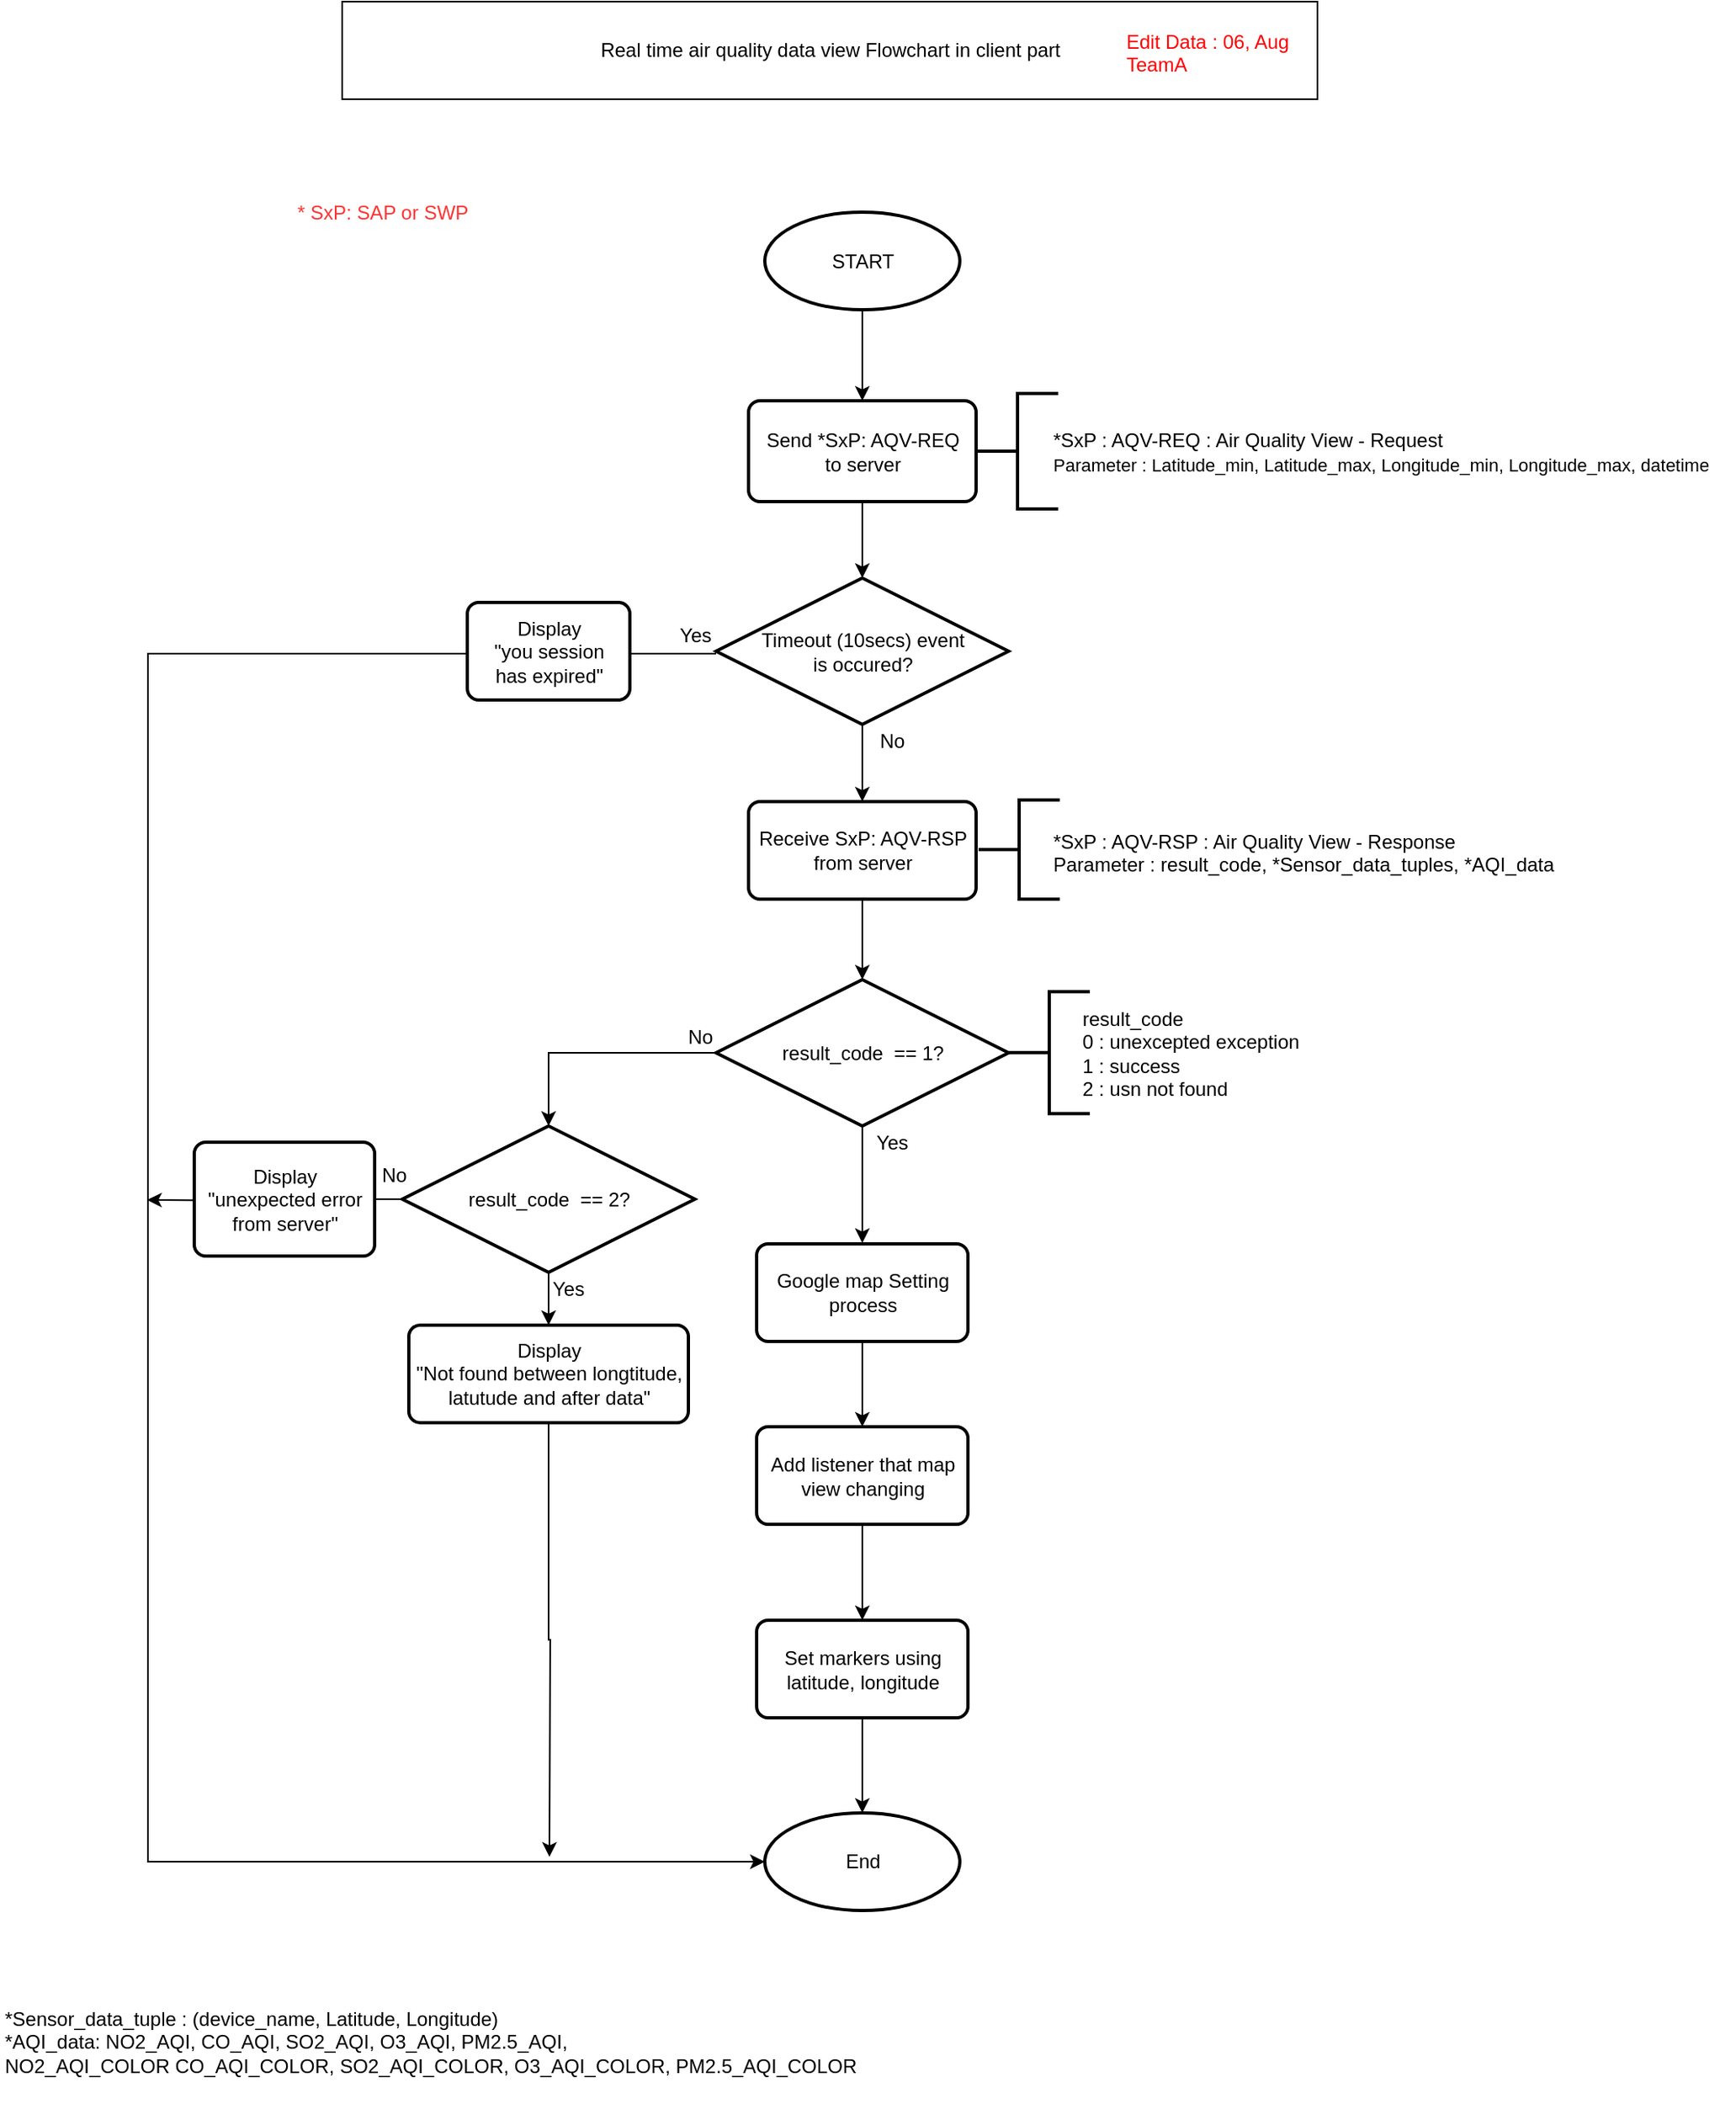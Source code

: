 <mxfile version="11.1.4" type="google"><diagram id="zKcFlnqIXhfhw78mjM92" name="페이지-1"><mxGraphModel dx="1038" dy="3858" grid="1" gridSize="10" guides="1" tooltips="1" connect="1" arrows="1" fold="1" page="1" pageScale="1" pageWidth="1169" pageHeight="1654" math="0" shadow="0"><root><mxCell id="0"/><mxCell id="1" parent="0"/><mxCell id="8ndqW3ZvxEfZNorrivtP-31" value="" style="edgeStyle=orthogonalEdgeStyle;rounded=0;orthogonalLoop=1;jettySize=auto;html=1;" parent="1" source="8ndqW3ZvxEfZNorrivtP-2" target="8ndqW3ZvxEfZNorrivtP-3" edge="1"><mxGeometry relative="1" as="geometry"/></mxCell><mxCell id="8ndqW3ZvxEfZNorrivtP-2" value="START" style="strokeWidth=2;html=1;shape=mxgraph.flowchart.start_1;whiteSpace=wrap;" parent="1" vertex="1"><mxGeometry x="544.5" y="-3161.5" width="120" height="60" as="geometry"/></mxCell><mxCell id="8ndqW3ZvxEfZNorrivtP-3" value="&lt;div&gt;Send *SxP: AQV-REQ&lt;/div&gt;&lt;div&gt;to server&lt;br&gt;&lt;/div&gt;" style="rounded=1;whiteSpace=wrap;html=1;absoluteArcSize=1;arcSize=14;strokeWidth=2;" parent="1" vertex="1"><mxGeometry x="534.5" y="-3045.5" width="140" height="62" as="geometry"/></mxCell><mxCell id="8ndqW3ZvxEfZNorrivtP-4" value="" style="strokeWidth=2;html=1;shape=mxgraph.flowchart.annotation_2;align=left;pointerEvents=1" parent="1" vertex="1"><mxGeometry x="675" y="-3050" width="50" height="71" as="geometry"/></mxCell><mxCell id="8ndqW3ZvxEfZNorrivtP-6" value="" style="edgeStyle=orthogonalEdgeStyle;rounded=0;orthogonalLoop=1;jettySize=auto;html=1;" parent="1" source="8ndqW3ZvxEfZNorrivtP-7" target="8ndqW3ZvxEfZNorrivtP-9" edge="1"><mxGeometry relative="1" as="geometry"/></mxCell><mxCell id="6Absm5cQhGdW7LPre1mj-18" value="" style="edgeStyle=orthogonalEdgeStyle;rounded=0;orthogonalLoop=1;jettySize=auto;html=1;entryX=0;entryY=0.5;entryDx=0;entryDy=0;entryPerimeter=0;" parent="1" source="8ndqW3ZvxEfZNorrivtP-7" target="6Absm5cQhGdW7LPre1mj-26" edge="1"><mxGeometry relative="1" as="geometry"><mxPoint x="544.882" y="-2026.765" as="targetPoint"/><Array as="points"><mxPoint x="165" y="-2890"/><mxPoint x="165" y="-2147"/></Array></mxGeometry></mxCell><mxCell id="8ndqW3ZvxEfZNorrivtP-7" value="&lt;div&gt;Timeout (10secs) event &lt;br&gt;&lt;/div&gt;&lt;div&gt;is occured?&lt;br&gt;&lt;/div&gt;" style="strokeWidth=2;html=1;shape=mxgraph.flowchart.decision;whiteSpace=wrap;" parent="1" vertex="1"><mxGeometry x="514.5" y="-2936.5" width="180" height="90" as="geometry"/></mxCell><mxCell id="8ndqW3ZvxEfZNorrivtP-8" value="" style="edgeStyle=orthogonalEdgeStyle;rounded=0;orthogonalLoop=1;jettySize=auto;html=1;" parent="1" source="8ndqW3ZvxEfZNorrivtP-9" target="8ndqW3ZvxEfZNorrivtP-19" edge="1"><mxGeometry relative="1" as="geometry"/></mxCell><mxCell id="8ndqW3ZvxEfZNorrivtP-9" value="&lt;div&gt;Receive SxP: AQV&lt;span&gt;-RSP&lt;/span&gt;&lt;/div&gt;&lt;div&gt;from server&lt;/div&gt;" style="rounded=1;whiteSpace=wrap;html=1;absoluteArcSize=1;arcSize=14;strokeWidth=2;" parent="1" vertex="1"><mxGeometry x="534.5" y="-2799" width="140" height="60" as="geometry"/></mxCell><mxCell id="8ndqW3ZvxEfZNorrivtP-10" value="" style="strokeWidth=2;html=1;shape=mxgraph.flowchart.annotation_2;align=left;pointerEvents=1" parent="1" vertex="1"><mxGeometry x="676" y="-2800" width="50" height="61" as="geometry"/></mxCell><mxCell id="8ndqW3ZvxEfZNorrivtP-12" value="" style="endArrow=classic;html=1;entryX=0.5;entryY=0;entryDx=0;entryDy=0;entryPerimeter=0;exitX=0.5;exitY=1;exitDx=0;exitDy=0;" parent="1" source="8ndqW3ZvxEfZNorrivtP-3" target="8ndqW3ZvxEfZNorrivtP-7" edge="1"><mxGeometry width="50" height="50" relative="1" as="geometry"><mxPoint x="853.5" y="-3166.5" as="sourcePoint"/><mxPoint x="723.5" y="-3106.5" as="targetPoint"/></mxGeometry></mxCell><mxCell id="8ndqW3ZvxEfZNorrivtP-13" value="No" style="text;html=1;strokeColor=none;fillColor=none;align=center;verticalAlign=middle;whiteSpace=wrap;rounded=0;" parent="1" vertex="1"><mxGeometry x="602.5" y="-2846.5" width="40" height="20" as="geometry"/></mxCell><mxCell id="8ndqW3ZvxEfZNorrivtP-14" value="Yes" style="text;html=1;strokeColor=none;fillColor=none;align=center;verticalAlign=middle;whiteSpace=wrap;rounded=0;" parent="1" vertex="1"><mxGeometry x="481.5" y="-2911.5" width="40" height="20" as="geometry"/></mxCell><mxCell id="8ndqW3ZvxEfZNorrivtP-16" value="*SxP : AQV-RSP : Air Quality View&amp;nbsp;- Response&lt;br&gt;Parameter : result_code, *Sensor_data_tuples, *AQI_data" style="text;html=1;resizable=0;points=[];autosize=1;align=left;verticalAlign=top;spacingTop=-4;" parent="1" vertex="1"><mxGeometry x="719.5" y="-2784.5" width="320" height="30" as="geometry"/></mxCell><mxCell id="8ndqW3ZvxEfZNorrivtP-18" value="" style="edgeStyle=orthogonalEdgeStyle;rounded=0;orthogonalLoop=1;jettySize=auto;html=1;" parent="1" source="8ndqW3ZvxEfZNorrivtP-19" edge="1"><mxGeometry relative="1" as="geometry"><mxPoint x="604.5" y="-2527.5" as="targetPoint"/></mxGeometry></mxCell><mxCell id="6Absm5cQhGdW7LPre1mj-14" value="" style="edgeStyle=orthogonalEdgeStyle;rounded=0;orthogonalLoop=1;jettySize=auto;html=1;entryX=0.5;entryY=0;entryDx=0;entryDy=0;entryPerimeter=0;exitX=0;exitY=0.5;exitDx=0;exitDy=0;exitPerimeter=0;" parent="1" source="8ndqW3ZvxEfZNorrivtP-19" target="6Absm5cQhGdW7LPre1mj-10" edge="1"><mxGeometry relative="1" as="geometry"><mxPoint x="474.5" y="-2644" as="sourcePoint"/><mxPoint x="394.5" y="-2644.5" as="targetPoint"/><Array as="points"><mxPoint x="411.5" y="-2644"/></Array></mxGeometry></mxCell><mxCell id="8ndqW3ZvxEfZNorrivtP-19" value="result_code&amp;nbsp;&amp;nbsp;== 1?" style="strokeWidth=2;html=1;shape=mxgraph.flowchart.decision;whiteSpace=wrap;" parent="1" vertex="1"><mxGeometry x="514.5" y="-2689.5" width="180" height="90" as="geometry"/></mxCell><mxCell id="8ndqW3ZvxEfZNorrivtP-20" value="No" style="text;html=1;strokeColor=none;fillColor=none;align=center;verticalAlign=middle;whiteSpace=wrap;rounded=0;" parent="1" vertex="1"><mxGeometry x="484.5" y="-2664.5" width="40" height="20" as="geometry"/></mxCell><mxCell id="8ndqW3ZvxEfZNorrivtP-21" value="&lt;div&gt;Display&lt;/div&gt;&lt;div&gt; &quot;you session &lt;br&gt;&lt;/div&gt;&lt;div&gt;has expired&quot;&lt;br&gt;&lt;/div&gt;" style="rounded=1;whiteSpace=wrap;html=1;absoluteArcSize=1;arcSize=14;strokeWidth=2;" parent="1" vertex="1"><mxGeometry x="361.5" y="-2921.5" width="100" height="60" as="geometry"/></mxCell><mxCell id="8ndqW3ZvxEfZNorrivtP-22" value="" style="group" parent="1" vertex="1" connectable="0"><mxGeometry x="284.5" y="-3291" width="600" height="60" as="geometry"/></mxCell><mxCell id="8ndqW3ZvxEfZNorrivtP-23" value="Real time air quality data view Flowchart in client part" style="rounded=0;whiteSpace=wrap;html=1;" parent="8ndqW3ZvxEfZNorrivtP-22" vertex="1"><mxGeometry width="600" height="60" as="geometry"/></mxCell><mxCell id="8ndqW3ZvxEfZNorrivtP-24" value="&lt;span&gt;Edit Data : 06, Aug&lt;br&gt;TeamA&lt;/span&gt;" style="text;html=1;resizable=0;points=[];autosize=1;align=left;verticalAlign=top;spacingTop=-4;fontStyle=0;fontColor=#FF0000;" parent="8ndqW3ZvxEfZNorrivtP-22" vertex="1"><mxGeometry x="480" y="15" width="120" height="30" as="geometry"/></mxCell><mxCell id="8ndqW3ZvxEfZNorrivtP-25" value="&lt;div&gt;&lt;font color=&quot;#FF3333&quot;&gt;* SxP: SAP or SWP&lt;/font&gt;&lt;/div&gt;" style="text;html=1;resizable=0;points=[];autosize=1;align=left;verticalAlign=top;spacingTop=-4;" parent="1" vertex="1"><mxGeometry x="254.5" y="-3171.466" width="120" height="20" as="geometry"/></mxCell><mxCell id="8ndqW3ZvxEfZNorrivtP-32" value="Yes" style="text;html=1;strokeColor=none;fillColor=none;align=center;verticalAlign=middle;whiteSpace=wrap;rounded=0;" parent="1" vertex="1"><mxGeometry x="602.5" y="-2599.5" width="40" height="20" as="geometry"/></mxCell><mxCell id="6Absm5cQhGdW7LPre1mj-23" value="" style="edgeStyle=orthogonalEdgeStyle;rounded=0;orthogonalLoop=1;jettySize=auto;html=1;" parent="1" source="6Absm5cQhGdW7LPre1mj-6" target="6Absm5cQhGdW7LPre1mj-8" edge="1"><mxGeometry relative="1" as="geometry"/></mxCell><mxCell id="6Absm5cQhGdW7LPre1mj-6" value="&lt;div&gt;Google map Setting process&lt;/div&gt;" style="rounded=1;whiteSpace=wrap;html=1;absoluteArcSize=1;arcSize=14;strokeWidth=2;" parent="1" vertex="1"><mxGeometry x="539.5" y="-2527" width="130" height="60" as="geometry"/></mxCell><mxCell id="6Absm5cQhGdW7LPre1mj-25" value="" style="edgeStyle=orthogonalEdgeStyle;rounded=0;orthogonalLoop=1;jettySize=auto;html=1;" parent="1" source="6Absm5cQhGdW7LPre1mj-8" target="6Absm5cQhGdW7LPre1mj-24" edge="1"><mxGeometry relative="1" as="geometry"/></mxCell><mxCell id="6Absm5cQhGdW7LPre1mj-8" value="Add listener that map view changing" style="rounded=1;whiteSpace=wrap;html=1;absoluteArcSize=1;arcSize=14;strokeWidth=2;" parent="1" vertex="1"><mxGeometry x="539.5" y="-2414.5" width="130" height="60" as="geometry"/></mxCell><mxCell id="6Absm5cQhGdW7LPre1mj-27" value="" style="edgeStyle=orthogonalEdgeStyle;rounded=0;orthogonalLoop=1;jettySize=auto;html=1;" parent="1" source="6Absm5cQhGdW7LPre1mj-24" target="6Absm5cQhGdW7LPre1mj-26" edge="1"><mxGeometry relative="1" as="geometry"/></mxCell><mxCell id="6Absm5cQhGdW7LPre1mj-24" value="&lt;span style=&quot;white-space: normal&quot;&gt;Set markers using latitude, longitude&lt;/span&gt;" style="rounded=1;whiteSpace=wrap;html=1;absoluteArcSize=1;arcSize=14;strokeWidth=2;" parent="1" vertex="1"><mxGeometry x="539.5" y="-2295.5" width="130" height="60" as="geometry"/></mxCell><mxCell id="6Absm5cQhGdW7LPre1mj-17" value="" style="edgeStyle=orthogonalEdgeStyle;rounded=0;orthogonalLoop=1;jettySize=auto;html=1;" parent="1" source="6Absm5cQhGdW7LPre1mj-10" target="6Absm5cQhGdW7LPre1mj-15" edge="1"><mxGeometry relative="1" as="geometry"/></mxCell><mxCell id="6Absm5cQhGdW7LPre1mj-22" value="" style="edgeStyle=orthogonalEdgeStyle;rounded=0;orthogonalLoop=1;jettySize=auto;html=1;" parent="1" source="6Absm5cQhGdW7LPre1mj-10" edge="1"><mxGeometry relative="1" as="geometry"><mxPoint x="164.5" y="-2554" as="targetPoint"/></mxGeometry></mxCell><mxCell id="6Absm5cQhGdW7LPre1mj-10" value="result_code&amp;nbsp;&amp;nbsp;== 2?" style="strokeWidth=2;html=1;shape=mxgraph.flowchart.decision;whiteSpace=wrap;" parent="1" vertex="1"><mxGeometry x="321.5" y="-2599.5" width="180" height="90" as="geometry"/></mxCell><mxCell id="6Absm5cQhGdW7LPre1mj-20" value="" style="edgeStyle=orthogonalEdgeStyle;rounded=0;orthogonalLoop=1;jettySize=auto;html=1;" parent="1" source="6Absm5cQhGdW7LPre1mj-15" edge="1"><mxGeometry relative="1" as="geometry"><mxPoint x="412" y="-2150" as="targetPoint"/></mxGeometry></mxCell><mxCell id="6Absm5cQhGdW7LPre1mj-15" value="&lt;div&gt;Display &lt;br&gt;&lt;/div&gt;&lt;div&gt;&quot;Not found between longtitude, latutude and after data&quot;&lt;/div&gt;" style="rounded=1;whiteSpace=wrap;html=1;absoluteArcSize=1;arcSize=14;strokeWidth=2;" parent="1" vertex="1"><mxGeometry x="325.5" y="-2477" width="172" height="60" as="geometry"/></mxCell><mxCell id="8ndqW3ZvxEfZNorrivtP-30" value="&lt;div&gt;Display&lt;/div&gt;&lt;div&gt;&quot;unexpected error from server&quot;&lt;/div&gt;" style="rounded=1;whiteSpace=wrap;html=1;absoluteArcSize=1;arcSize=14;strokeWidth=2;" parent="1" vertex="1"><mxGeometry x="193.5" y="-2589.5" width="111" height="70" as="geometry"/></mxCell><mxCell id="6Absm5cQhGdW7LPre1mj-26" value="End" style="strokeWidth=2;html=1;shape=mxgraph.flowchart.start_1;whiteSpace=wrap;" parent="1" vertex="1"><mxGeometry x="544.5" y="-2177" width="120" height="60" as="geometry"/></mxCell><mxCell id="HLCrNllUHBEVpZaf4XdH-1" value="*Sensor_data_tuple : (device_name, Latitude, Longitude)&lt;br&gt;*AQI_data: NO2_AQI, CO_AQI, SO2_AQI, O3_AQI, PM2.5_AQI,&lt;br&gt;NO2_AQI_COLOR CO_AQI_COLOR, SO2_AQI_COLOR, O3_AQI_COLOR, PM2.5_AQI_COLOR&lt;div&gt;&lt;br&gt;&lt;/div&gt;" style="text;html=1;resizable=0;points=[];autosize=1;align=left;verticalAlign=top;spacingTop=-4;" parent="1" vertex="1"><mxGeometry x="74.647" y="-2060.147" width="540" height="60" as="geometry"/></mxCell><mxCell id="Lhvv_pHAGGmz2VeN-2-L-1" value="" style="strokeWidth=2;html=1;shape=mxgraph.flowchart.annotation_2;align=left;pointerEvents=1" parent="1" vertex="1"><mxGeometry x="694.5" y="-2682.1" width="50" height="75" as="geometry"/></mxCell><mxCell id="Lhvv_pHAGGmz2VeN-2-L-2" value="result_code&lt;br&gt;0 : unexcepted exception&lt;br&gt;1 : success&lt;br&gt;2 : usn not found" style="text;html=1;strokeColor=none;fillColor=none;align=left;verticalAlign=middle;whiteSpace=wrap;rounded=0;" parent="1" vertex="1"><mxGeometry x="737.5" y="-2670.5" width="166" height="52" as="geometry"/></mxCell><mxCell id="Lhvv_pHAGGmz2VeN-2-L-3" value="Yes" style="text;html=1;resizable=0;points=[];autosize=1;align=left;verticalAlign=top;spacingTop=-4;" parent="1" vertex="1"><mxGeometry x="411.5" y="-2509.5" width="30" height="20" as="geometry"/></mxCell><mxCell id="Lhvv_pHAGGmz2VeN-2-L-4" value="No" style="text;html=1;resizable=0;points=[];autosize=1;align=left;verticalAlign=top;spacingTop=-4;" parent="1" vertex="1"><mxGeometry x="306.5" y="-2579.5" width="30" height="20" as="geometry"/></mxCell><mxCell id="Lhvv_pHAGGmz2VeN-2-L-10" value="&lt;span style=&quot;white-space: nowrap&quot;&gt;*SxP : AQV-REQ : Air Quality View - Request&lt;/span&gt;&lt;br style=&quot;white-space: nowrap&quot;&gt;&lt;span style=&quot;font-size: 11px ; text-align: center&quot;&gt;Parameter : Latitude_min,&amp;nbsp;&lt;/span&gt;&lt;span style=&quot;font-size: 11px ; text-align: center&quot;&gt;Latitude_max,&amp;nbsp;&lt;/span&gt;&lt;span style=&quot;font-size: 11px ; text-align: center&quot;&gt;Longitude_min,&amp;nbsp;&lt;/span&gt;&lt;span style=&quot;font-size: 11px ; text-align: center&quot;&gt;Longitude_max, datetime&lt;/span&gt;" style="text;html=1;strokeColor=none;fillColor=none;align=left;verticalAlign=middle;whiteSpace=wrap;rounded=0;" parent="1" vertex="1"><mxGeometry x="719.5" y="-3040.5" width="421" height="52" as="geometry"/></mxCell></root></mxGraphModel></diagram></mxfile>